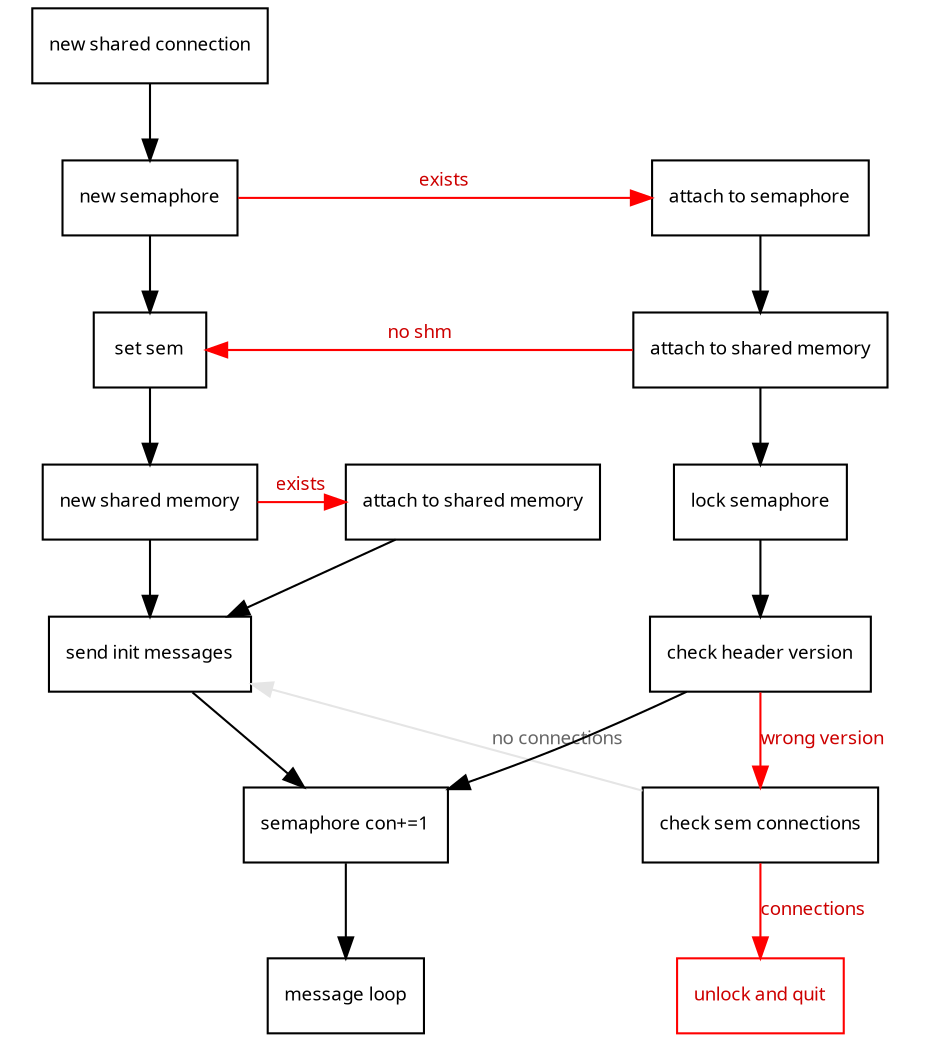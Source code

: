 /**
@brief The protocol for connecting to a shared connection.
**/
digraph shcon_connect_protocol
{
    node [shape=box,fontname="Sans-Serif",fontsize=9];
    edge [fontname="Sans-Serif",fontsize=9];

    shcon_connect [label="new shared connection",URL="\ref shcon_connect",group="new"];
    sem_create [label="new semaphore",URL="\ref shcon_create_sem_shm",group="new"];
    shm_create [label="new shared memory",URL="\ref shcon_create_sem_shm",group="new"];
    shm_exist_attach [label="attach to shared memory",URL="\ref shcon_create_kill_shm",group=kill];
    sem_init [label="set sem",URL="\ref shcon_init_sem",group="new"];
    shm_init [label="send init messages",URL="\ref shcon_init_shm",group="new"];
    sem_attach [label="attach to semaphore",URL="\ref shcon_attach_sem_shm",group="old"];
    shm_attach [label="attach to shared memory",URL="\ref shcon_attach_sem_shm",group="old"];
    sem_check [label="check sem connections",group="old"];
    quit [label="unlock and quit",color="red",fontcolor=red3];
    ver_check [label="check header version",URL="\ref shcon_check_shm_ver",group="old"];
    lock [label="lock semaphore",URL="",group="old"];
    sem_con [label="semaphore con+=1",URL="\ref shcon_add_sem_con"];
    msg_loop [label="message loop"];
    dummy [style=invis];

    shcon_connect -> sem_create;
    // ranking
    shcon_connect -> sem_attach [style=invis];

    subgraph cluster1
    {
        color=white
        sem_create -> sem_init -> shm_create -> shm_init;
    }
    shm_create -> shm_exist_attach [color=red,fontcolor=red3,label="exists"];
    shm_exist_attach -> shm_init;

    subgraph cluster2
    {
        color=white
        sem_attach -> shm_attach -> lock -> ver_check;
        // align nodes properly
        // lock -> dummy -> -> sem_con [style=invis];
    }


    sem_create -> sem_attach
        [color=red,fontcolor=red3,label="exists",constraint=false];

    shm_attach -> sem_init
        [color=red,fontcolor=red3,label="no shm",constraint=false];

    ver_check -> sem_check
        [color=red,fontcolor=red3,label="wrong version"];

    sem_check -> shm_init
        [color=grey90,fontcolor=grey40,label="no connections"];

    sem_check -> quit
        [color=red,fontcolor=red3,label="connections"];

    shm_init -> sem_con

    ver_check -> sem_con -> msg_loop
}
